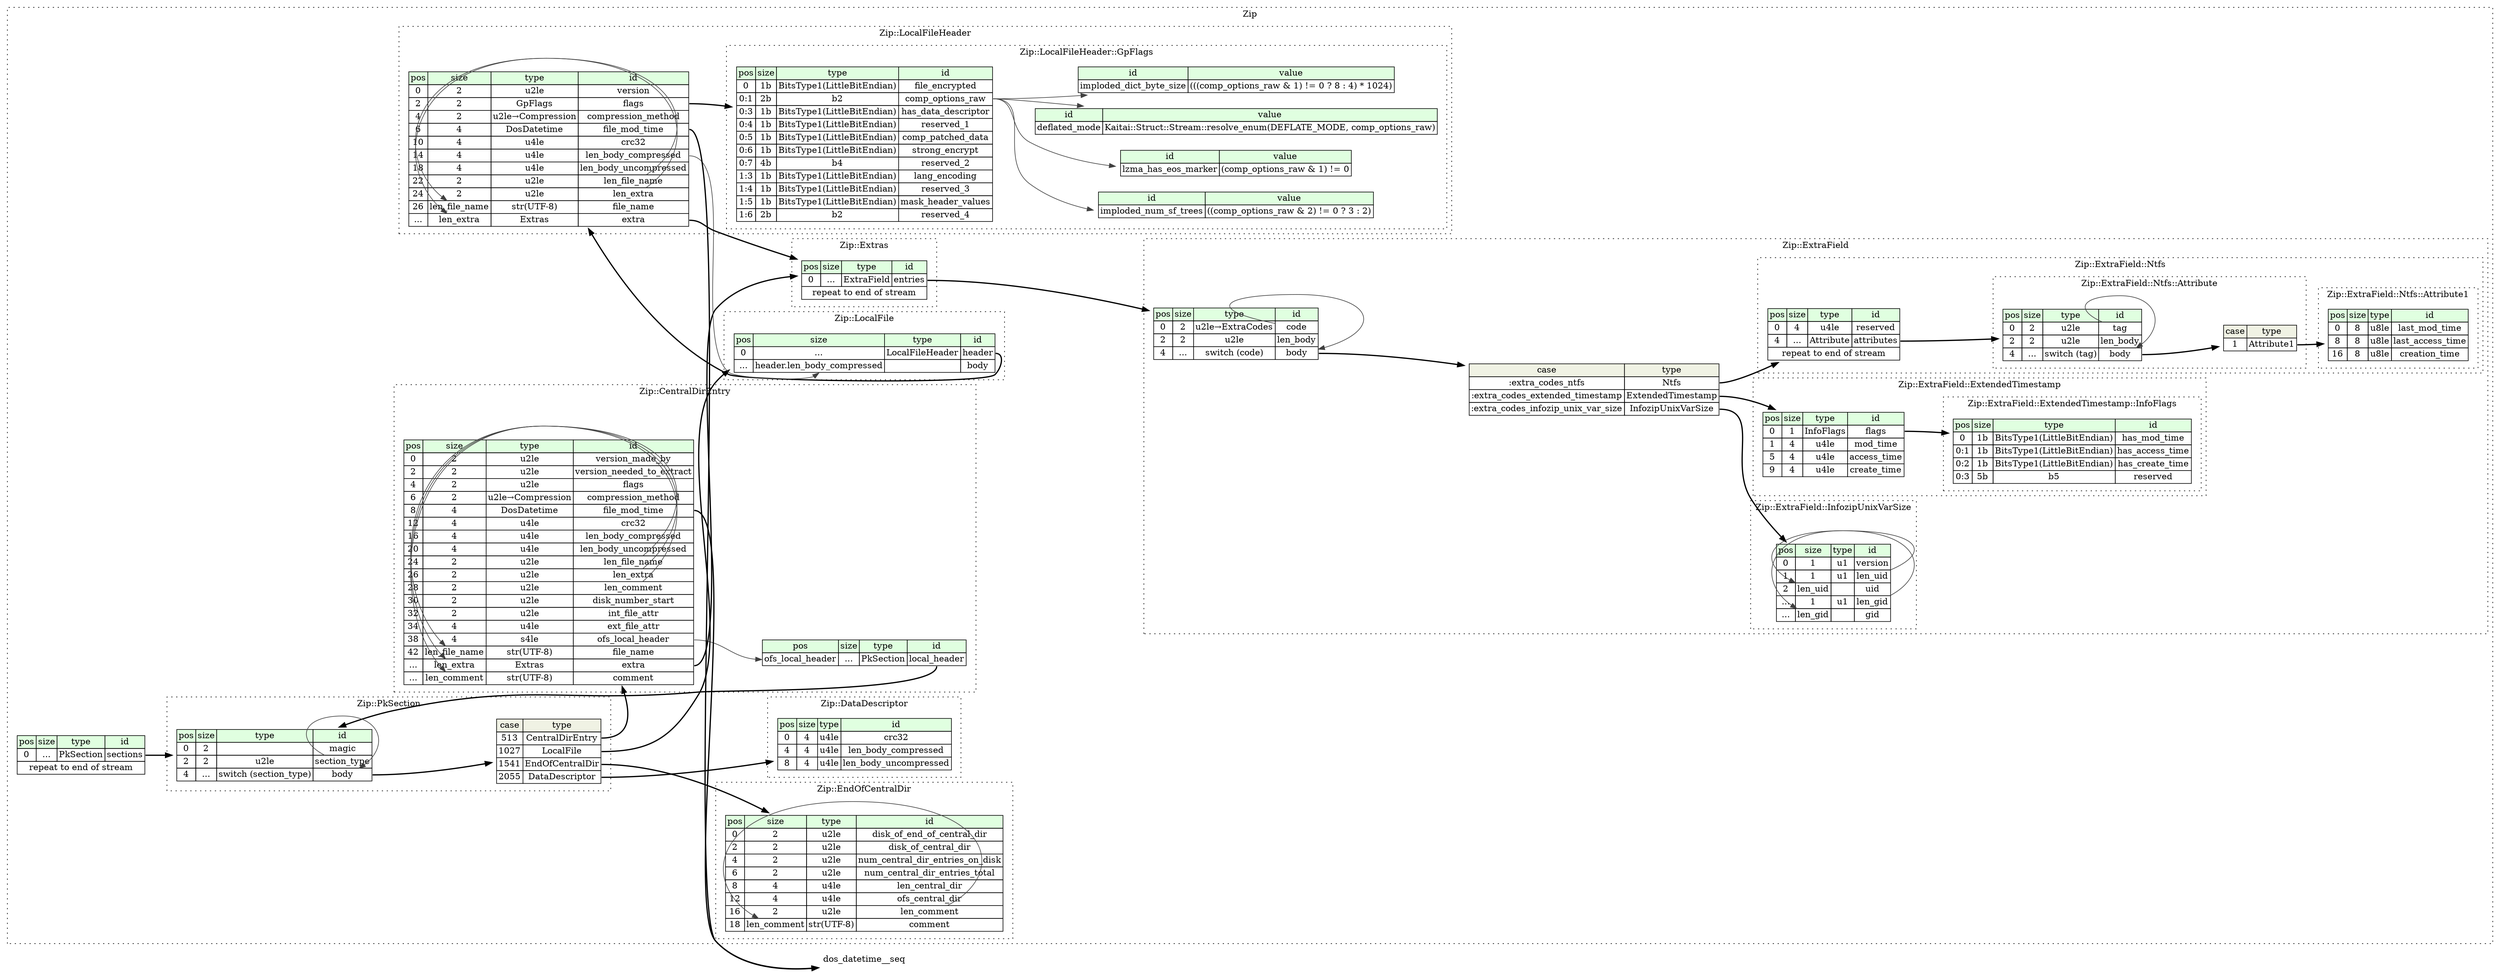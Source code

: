 digraph {
	rankdir=LR;
	node [shape=plaintext];
	subgraph cluster__zip {
		label="Zip";
		graph[style=dotted];

		zip__seq [label=<<TABLE BORDER="0" CELLBORDER="1" CELLSPACING="0">
			<TR><TD BGCOLOR="#E0FFE0">pos</TD><TD BGCOLOR="#E0FFE0">size</TD><TD BGCOLOR="#E0FFE0">type</TD><TD BGCOLOR="#E0FFE0">id</TD></TR>
			<TR><TD PORT="sections_pos">0</TD><TD PORT="sections_size">...</TD><TD>PkSection</TD><TD PORT="sections_type">sections</TD></TR>
			<TR><TD COLSPAN="4" PORT="sections__repeat">repeat to end of stream</TD></TR>
		</TABLE>>];
		subgraph cluster__local_file {
			label="Zip::LocalFile";
			graph[style=dotted];

			local_file__seq [label=<<TABLE BORDER="0" CELLBORDER="1" CELLSPACING="0">
				<TR><TD BGCOLOR="#E0FFE0">pos</TD><TD BGCOLOR="#E0FFE0">size</TD><TD BGCOLOR="#E0FFE0">type</TD><TD BGCOLOR="#E0FFE0">id</TD></TR>
				<TR><TD PORT="header_pos">0</TD><TD PORT="header_size">...</TD><TD>LocalFileHeader</TD><TD PORT="header_type">header</TD></TR>
				<TR><TD PORT="body_pos">...</TD><TD PORT="body_size">header.len_body_compressed</TD><TD></TD><TD PORT="body_type">body</TD></TR>
			</TABLE>>];
		}
		subgraph cluster__data_descriptor {
			label="Zip::DataDescriptor";
			graph[style=dotted];

			data_descriptor__seq [label=<<TABLE BORDER="0" CELLBORDER="1" CELLSPACING="0">
				<TR><TD BGCOLOR="#E0FFE0">pos</TD><TD BGCOLOR="#E0FFE0">size</TD><TD BGCOLOR="#E0FFE0">type</TD><TD BGCOLOR="#E0FFE0">id</TD></TR>
				<TR><TD PORT="crc32_pos">0</TD><TD PORT="crc32_size">4</TD><TD>u4le</TD><TD PORT="crc32_type">crc32</TD></TR>
				<TR><TD PORT="len_body_compressed_pos">4</TD><TD PORT="len_body_compressed_size">4</TD><TD>u4le</TD><TD PORT="len_body_compressed_type">len_body_compressed</TD></TR>
				<TR><TD PORT="len_body_uncompressed_pos">8</TD><TD PORT="len_body_uncompressed_size">4</TD><TD>u4le</TD><TD PORT="len_body_uncompressed_type">len_body_uncompressed</TD></TR>
			</TABLE>>];
		}
		subgraph cluster__extra_field {
			label="Zip::ExtraField";
			graph[style=dotted];

			extra_field__seq [label=<<TABLE BORDER="0" CELLBORDER="1" CELLSPACING="0">
				<TR><TD BGCOLOR="#E0FFE0">pos</TD><TD BGCOLOR="#E0FFE0">size</TD><TD BGCOLOR="#E0FFE0">type</TD><TD BGCOLOR="#E0FFE0">id</TD></TR>
				<TR><TD PORT="code_pos">0</TD><TD PORT="code_size">2</TD><TD>u2le→ExtraCodes</TD><TD PORT="code_type">code</TD></TR>
				<TR><TD PORT="len_body_pos">2</TD><TD PORT="len_body_size">2</TD><TD>u2le</TD><TD PORT="len_body_type">len_body</TD></TR>
				<TR><TD PORT="body_pos">4</TD><TD PORT="body_size">...</TD><TD>switch (code)</TD><TD PORT="body_type">body</TD></TR>
			</TABLE>>];
extra_field__seq_body_switch [label=<<TABLE BORDER="0" CELLBORDER="1" CELLSPACING="0">
	<TR><TD BGCOLOR="#F0F2E4">case</TD><TD BGCOLOR="#F0F2E4">type</TD></TR>
	<TR><TD>:extra_codes_ntfs</TD><TD PORT="case0">Ntfs</TD></TR>
	<TR><TD>:extra_codes_extended_timestamp</TD><TD PORT="case1">ExtendedTimestamp</TD></TR>
	<TR><TD>:extra_codes_infozip_unix_var_size</TD><TD PORT="case2">InfozipUnixVarSize</TD></TR>
</TABLE>>];
			subgraph cluster__ntfs {
				label="Zip::ExtraField::Ntfs";
				graph[style=dotted];

				ntfs__seq [label=<<TABLE BORDER="0" CELLBORDER="1" CELLSPACING="0">
					<TR><TD BGCOLOR="#E0FFE0">pos</TD><TD BGCOLOR="#E0FFE0">size</TD><TD BGCOLOR="#E0FFE0">type</TD><TD BGCOLOR="#E0FFE0">id</TD></TR>
					<TR><TD PORT="reserved_pos">0</TD><TD PORT="reserved_size">4</TD><TD>u4le</TD><TD PORT="reserved_type">reserved</TD></TR>
					<TR><TD PORT="attributes_pos">4</TD><TD PORT="attributes_size">...</TD><TD>Attribute</TD><TD PORT="attributes_type">attributes</TD></TR>
					<TR><TD COLSPAN="4" PORT="attributes__repeat">repeat to end of stream</TD></TR>
				</TABLE>>];
				subgraph cluster__attribute {
					label="Zip::ExtraField::Ntfs::Attribute";
					graph[style=dotted];

					attribute__seq [label=<<TABLE BORDER="0" CELLBORDER="1" CELLSPACING="0">
						<TR><TD BGCOLOR="#E0FFE0">pos</TD><TD BGCOLOR="#E0FFE0">size</TD><TD BGCOLOR="#E0FFE0">type</TD><TD BGCOLOR="#E0FFE0">id</TD></TR>
						<TR><TD PORT="tag_pos">0</TD><TD PORT="tag_size">2</TD><TD>u2le</TD><TD PORT="tag_type">tag</TD></TR>
						<TR><TD PORT="len_body_pos">2</TD><TD PORT="len_body_size">2</TD><TD>u2le</TD><TD PORT="len_body_type">len_body</TD></TR>
						<TR><TD PORT="body_pos">4</TD><TD PORT="body_size">...</TD><TD>switch (tag)</TD><TD PORT="body_type">body</TD></TR>
					</TABLE>>];
attribute__seq_body_switch [label=<<TABLE BORDER="0" CELLBORDER="1" CELLSPACING="0">
	<TR><TD BGCOLOR="#F0F2E4">case</TD><TD BGCOLOR="#F0F2E4">type</TD></TR>
	<TR><TD>1</TD><TD PORT="case0">Attribute1</TD></TR>
</TABLE>>];
				}
				subgraph cluster__attribute_1 {
					label="Zip::ExtraField::Ntfs::Attribute1";
					graph[style=dotted];

					attribute_1__seq [label=<<TABLE BORDER="0" CELLBORDER="1" CELLSPACING="0">
						<TR><TD BGCOLOR="#E0FFE0">pos</TD><TD BGCOLOR="#E0FFE0">size</TD><TD BGCOLOR="#E0FFE0">type</TD><TD BGCOLOR="#E0FFE0">id</TD></TR>
						<TR><TD PORT="last_mod_time_pos">0</TD><TD PORT="last_mod_time_size">8</TD><TD>u8le</TD><TD PORT="last_mod_time_type">last_mod_time</TD></TR>
						<TR><TD PORT="last_access_time_pos">8</TD><TD PORT="last_access_time_size">8</TD><TD>u8le</TD><TD PORT="last_access_time_type">last_access_time</TD></TR>
						<TR><TD PORT="creation_time_pos">16</TD><TD PORT="creation_time_size">8</TD><TD>u8le</TD><TD PORT="creation_time_type">creation_time</TD></TR>
					</TABLE>>];
				}
			}
			subgraph cluster__extended_timestamp {
				label="Zip::ExtraField::ExtendedTimestamp";
				graph[style=dotted];

				extended_timestamp__seq [label=<<TABLE BORDER="0" CELLBORDER="1" CELLSPACING="0">
					<TR><TD BGCOLOR="#E0FFE0">pos</TD><TD BGCOLOR="#E0FFE0">size</TD><TD BGCOLOR="#E0FFE0">type</TD><TD BGCOLOR="#E0FFE0">id</TD></TR>
					<TR><TD PORT="flags_pos">0</TD><TD PORT="flags_size">1</TD><TD>InfoFlags</TD><TD PORT="flags_type">flags</TD></TR>
					<TR><TD PORT="mod_time_pos">1</TD><TD PORT="mod_time_size">4</TD><TD>u4le</TD><TD PORT="mod_time_type">mod_time</TD></TR>
					<TR><TD PORT="access_time_pos">5</TD><TD PORT="access_time_size">4</TD><TD>u4le</TD><TD PORT="access_time_type">access_time</TD></TR>
					<TR><TD PORT="create_time_pos">9</TD><TD PORT="create_time_size">4</TD><TD>u4le</TD><TD PORT="create_time_type">create_time</TD></TR>
				</TABLE>>];
				subgraph cluster__info_flags {
					label="Zip::ExtraField::ExtendedTimestamp::InfoFlags";
					graph[style=dotted];

					info_flags__seq [label=<<TABLE BORDER="0" CELLBORDER="1" CELLSPACING="0">
						<TR><TD BGCOLOR="#E0FFE0">pos</TD><TD BGCOLOR="#E0FFE0">size</TD><TD BGCOLOR="#E0FFE0">type</TD><TD BGCOLOR="#E0FFE0">id</TD></TR>
						<TR><TD PORT="has_mod_time_pos">0</TD><TD PORT="has_mod_time_size">1b</TD><TD>BitsType1(LittleBitEndian)</TD><TD PORT="has_mod_time_type">has_mod_time</TD></TR>
						<TR><TD PORT="has_access_time_pos">0:1</TD><TD PORT="has_access_time_size">1b</TD><TD>BitsType1(LittleBitEndian)</TD><TD PORT="has_access_time_type">has_access_time</TD></TR>
						<TR><TD PORT="has_create_time_pos">0:2</TD><TD PORT="has_create_time_size">1b</TD><TD>BitsType1(LittleBitEndian)</TD><TD PORT="has_create_time_type">has_create_time</TD></TR>
						<TR><TD PORT="reserved_pos">0:3</TD><TD PORT="reserved_size">5b</TD><TD>b5</TD><TD PORT="reserved_type">reserved</TD></TR>
					</TABLE>>];
				}
			}
			subgraph cluster__infozip_unix_var_size {
				label="Zip::ExtraField::InfozipUnixVarSize";
				graph[style=dotted];

				infozip_unix_var_size__seq [label=<<TABLE BORDER="0" CELLBORDER="1" CELLSPACING="0">
					<TR><TD BGCOLOR="#E0FFE0">pos</TD><TD BGCOLOR="#E0FFE0">size</TD><TD BGCOLOR="#E0FFE0">type</TD><TD BGCOLOR="#E0FFE0">id</TD></TR>
					<TR><TD PORT="version_pos">0</TD><TD PORT="version_size">1</TD><TD>u1</TD><TD PORT="version_type">version</TD></TR>
					<TR><TD PORT="len_uid_pos">1</TD><TD PORT="len_uid_size">1</TD><TD>u1</TD><TD PORT="len_uid_type">len_uid</TD></TR>
					<TR><TD PORT="uid_pos">2</TD><TD PORT="uid_size">len_uid</TD><TD></TD><TD PORT="uid_type">uid</TD></TR>
					<TR><TD PORT="len_gid_pos">...</TD><TD PORT="len_gid_size">1</TD><TD>u1</TD><TD PORT="len_gid_type">len_gid</TD></TR>
					<TR><TD PORT="gid_pos">...</TD><TD PORT="gid_size">len_gid</TD><TD></TD><TD PORT="gid_type">gid</TD></TR>
				</TABLE>>];
			}
		}
		subgraph cluster__central_dir_entry {
			label="Zip::CentralDirEntry";
			graph[style=dotted];

			central_dir_entry__seq [label=<<TABLE BORDER="0" CELLBORDER="1" CELLSPACING="0">
				<TR><TD BGCOLOR="#E0FFE0">pos</TD><TD BGCOLOR="#E0FFE0">size</TD><TD BGCOLOR="#E0FFE0">type</TD><TD BGCOLOR="#E0FFE0">id</TD></TR>
				<TR><TD PORT="version_made_by_pos">0</TD><TD PORT="version_made_by_size">2</TD><TD>u2le</TD><TD PORT="version_made_by_type">version_made_by</TD></TR>
				<TR><TD PORT="version_needed_to_extract_pos">2</TD><TD PORT="version_needed_to_extract_size">2</TD><TD>u2le</TD><TD PORT="version_needed_to_extract_type">version_needed_to_extract</TD></TR>
				<TR><TD PORT="flags_pos">4</TD><TD PORT="flags_size">2</TD><TD>u2le</TD><TD PORT="flags_type">flags</TD></TR>
				<TR><TD PORT="compression_method_pos">6</TD><TD PORT="compression_method_size">2</TD><TD>u2le→Compression</TD><TD PORT="compression_method_type">compression_method</TD></TR>
				<TR><TD PORT="file_mod_time_pos">8</TD><TD PORT="file_mod_time_size">4</TD><TD>DosDatetime</TD><TD PORT="file_mod_time_type">file_mod_time</TD></TR>
				<TR><TD PORT="crc32_pos">12</TD><TD PORT="crc32_size">4</TD><TD>u4le</TD><TD PORT="crc32_type">crc32</TD></TR>
				<TR><TD PORT="len_body_compressed_pos">16</TD><TD PORT="len_body_compressed_size">4</TD><TD>u4le</TD><TD PORT="len_body_compressed_type">len_body_compressed</TD></TR>
				<TR><TD PORT="len_body_uncompressed_pos">20</TD><TD PORT="len_body_uncompressed_size">4</TD><TD>u4le</TD><TD PORT="len_body_uncompressed_type">len_body_uncompressed</TD></TR>
				<TR><TD PORT="len_file_name_pos">24</TD><TD PORT="len_file_name_size">2</TD><TD>u2le</TD><TD PORT="len_file_name_type">len_file_name</TD></TR>
				<TR><TD PORT="len_extra_pos">26</TD><TD PORT="len_extra_size">2</TD><TD>u2le</TD><TD PORT="len_extra_type">len_extra</TD></TR>
				<TR><TD PORT="len_comment_pos">28</TD><TD PORT="len_comment_size">2</TD><TD>u2le</TD><TD PORT="len_comment_type">len_comment</TD></TR>
				<TR><TD PORT="disk_number_start_pos">30</TD><TD PORT="disk_number_start_size">2</TD><TD>u2le</TD><TD PORT="disk_number_start_type">disk_number_start</TD></TR>
				<TR><TD PORT="int_file_attr_pos">32</TD><TD PORT="int_file_attr_size">2</TD><TD>u2le</TD><TD PORT="int_file_attr_type">int_file_attr</TD></TR>
				<TR><TD PORT="ext_file_attr_pos">34</TD><TD PORT="ext_file_attr_size">4</TD><TD>u4le</TD><TD PORT="ext_file_attr_type">ext_file_attr</TD></TR>
				<TR><TD PORT="ofs_local_header_pos">38</TD><TD PORT="ofs_local_header_size">4</TD><TD>s4le</TD><TD PORT="ofs_local_header_type">ofs_local_header</TD></TR>
				<TR><TD PORT="file_name_pos">42</TD><TD PORT="file_name_size">len_file_name</TD><TD>str(UTF-8)</TD><TD PORT="file_name_type">file_name</TD></TR>
				<TR><TD PORT="extra_pos">...</TD><TD PORT="extra_size">len_extra</TD><TD>Extras</TD><TD PORT="extra_type">extra</TD></TR>
				<TR><TD PORT="comment_pos">...</TD><TD PORT="comment_size">len_comment</TD><TD>str(UTF-8)</TD><TD PORT="comment_type">comment</TD></TR>
			</TABLE>>];
			central_dir_entry__inst__local_header [label=<<TABLE BORDER="0" CELLBORDER="1" CELLSPACING="0">
				<TR><TD BGCOLOR="#E0FFE0">pos</TD><TD BGCOLOR="#E0FFE0">size</TD><TD BGCOLOR="#E0FFE0">type</TD><TD BGCOLOR="#E0FFE0">id</TD></TR>
				<TR><TD PORT="local_header_pos">ofs_local_header</TD><TD PORT="local_header_size">...</TD><TD>PkSection</TD><TD PORT="local_header_type">local_header</TD></TR>
			</TABLE>>];
		}
		subgraph cluster__pk_section {
			label="Zip::PkSection";
			graph[style=dotted];

			pk_section__seq [label=<<TABLE BORDER="0" CELLBORDER="1" CELLSPACING="0">
				<TR><TD BGCOLOR="#E0FFE0">pos</TD><TD BGCOLOR="#E0FFE0">size</TD><TD BGCOLOR="#E0FFE0">type</TD><TD BGCOLOR="#E0FFE0">id</TD></TR>
				<TR><TD PORT="magic_pos">0</TD><TD PORT="magic_size">2</TD><TD></TD><TD PORT="magic_type">magic</TD></TR>
				<TR><TD PORT="section_type_pos">2</TD><TD PORT="section_type_size">2</TD><TD>u2le</TD><TD PORT="section_type_type">section_type</TD></TR>
				<TR><TD PORT="body_pos">4</TD><TD PORT="body_size">...</TD><TD>switch (section_type)</TD><TD PORT="body_type">body</TD></TR>
			</TABLE>>];
pk_section__seq_body_switch [label=<<TABLE BORDER="0" CELLBORDER="1" CELLSPACING="0">
	<TR><TD BGCOLOR="#F0F2E4">case</TD><TD BGCOLOR="#F0F2E4">type</TD></TR>
	<TR><TD>513</TD><TD PORT="case0">CentralDirEntry</TD></TR>
	<TR><TD>1027</TD><TD PORT="case1">LocalFile</TD></TR>
	<TR><TD>1541</TD><TD PORT="case2">EndOfCentralDir</TD></TR>
	<TR><TD>2055</TD><TD PORT="case3">DataDescriptor</TD></TR>
</TABLE>>];
		}
		subgraph cluster__extras {
			label="Zip::Extras";
			graph[style=dotted];

			extras__seq [label=<<TABLE BORDER="0" CELLBORDER="1" CELLSPACING="0">
				<TR><TD BGCOLOR="#E0FFE0">pos</TD><TD BGCOLOR="#E0FFE0">size</TD><TD BGCOLOR="#E0FFE0">type</TD><TD BGCOLOR="#E0FFE0">id</TD></TR>
				<TR><TD PORT="entries_pos">0</TD><TD PORT="entries_size">...</TD><TD>ExtraField</TD><TD PORT="entries_type">entries</TD></TR>
				<TR><TD COLSPAN="4" PORT="entries__repeat">repeat to end of stream</TD></TR>
			</TABLE>>];
		}
		subgraph cluster__local_file_header {
			label="Zip::LocalFileHeader";
			graph[style=dotted];

			local_file_header__seq [label=<<TABLE BORDER="0" CELLBORDER="1" CELLSPACING="0">
				<TR><TD BGCOLOR="#E0FFE0">pos</TD><TD BGCOLOR="#E0FFE0">size</TD><TD BGCOLOR="#E0FFE0">type</TD><TD BGCOLOR="#E0FFE0">id</TD></TR>
				<TR><TD PORT="version_pos">0</TD><TD PORT="version_size">2</TD><TD>u2le</TD><TD PORT="version_type">version</TD></TR>
				<TR><TD PORT="flags_pos">2</TD><TD PORT="flags_size">2</TD><TD>GpFlags</TD><TD PORT="flags_type">flags</TD></TR>
				<TR><TD PORT="compression_method_pos">4</TD><TD PORT="compression_method_size">2</TD><TD>u2le→Compression</TD><TD PORT="compression_method_type">compression_method</TD></TR>
				<TR><TD PORT="file_mod_time_pos">6</TD><TD PORT="file_mod_time_size">4</TD><TD>DosDatetime</TD><TD PORT="file_mod_time_type">file_mod_time</TD></TR>
				<TR><TD PORT="crc32_pos">10</TD><TD PORT="crc32_size">4</TD><TD>u4le</TD><TD PORT="crc32_type">crc32</TD></TR>
				<TR><TD PORT="len_body_compressed_pos">14</TD><TD PORT="len_body_compressed_size">4</TD><TD>u4le</TD><TD PORT="len_body_compressed_type">len_body_compressed</TD></TR>
				<TR><TD PORT="len_body_uncompressed_pos">18</TD><TD PORT="len_body_uncompressed_size">4</TD><TD>u4le</TD><TD PORT="len_body_uncompressed_type">len_body_uncompressed</TD></TR>
				<TR><TD PORT="len_file_name_pos">22</TD><TD PORT="len_file_name_size">2</TD><TD>u2le</TD><TD PORT="len_file_name_type">len_file_name</TD></TR>
				<TR><TD PORT="len_extra_pos">24</TD><TD PORT="len_extra_size">2</TD><TD>u2le</TD><TD PORT="len_extra_type">len_extra</TD></TR>
				<TR><TD PORT="file_name_pos">26</TD><TD PORT="file_name_size">len_file_name</TD><TD>str(UTF-8)</TD><TD PORT="file_name_type">file_name</TD></TR>
				<TR><TD PORT="extra_pos">...</TD><TD PORT="extra_size">len_extra</TD><TD>Extras</TD><TD PORT="extra_type">extra</TD></TR>
			</TABLE>>];
			subgraph cluster__gp_flags {
				label="Zip::LocalFileHeader::GpFlags";
				graph[style=dotted];

				gp_flags__seq [label=<<TABLE BORDER="0" CELLBORDER="1" CELLSPACING="0">
					<TR><TD BGCOLOR="#E0FFE0">pos</TD><TD BGCOLOR="#E0FFE0">size</TD><TD BGCOLOR="#E0FFE0">type</TD><TD BGCOLOR="#E0FFE0">id</TD></TR>
					<TR><TD PORT="file_encrypted_pos">0</TD><TD PORT="file_encrypted_size">1b</TD><TD>BitsType1(LittleBitEndian)</TD><TD PORT="file_encrypted_type">file_encrypted</TD></TR>
					<TR><TD PORT="comp_options_raw_pos">0:1</TD><TD PORT="comp_options_raw_size">2b</TD><TD>b2</TD><TD PORT="comp_options_raw_type">comp_options_raw</TD></TR>
					<TR><TD PORT="has_data_descriptor_pos">0:3</TD><TD PORT="has_data_descriptor_size">1b</TD><TD>BitsType1(LittleBitEndian)</TD><TD PORT="has_data_descriptor_type">has_data_descriptor</TD></TR>
					<TR><TD PORT="reserved_1_pos">0:4</TD><TD PORT="reserved_1_size">1b</TD><TD>BitsType1(LittleBitEndian)</TD><TD PORT="reserved_1_type">reserved_1</TD></TR>
					<TR><TD PORT="comp_patched_data_pos">0:5</TD><TD PORT="comp_patched_data_size">1b</TD><TD>BitsType1(LittleBitEndian)</TD><TD PORT="comp_patched_data_type">comp_patched_data</TD></TR>
					<TR><TD PORT="strong_encrypt_pos">0:6</TD><TD PORT="strong_encrypt_size">1b</TD><TD>BitsType1(LittleBitEndian)</TD><TD PORT="strong_encrypt_type">strong_encrypt</TD></TR>
					<TR><TD PORT="reserved_2_pos">0:7</TD><TD PORT="reserved_2_size">4b</TD><TD>b4</TD><TD PORT="reserved_2_type">reserved_2</TD></TR>
					<TR><TD PORT="lang_encoding_pos">1:3</TD><TD PORT="lang_encoding_size">1b</TD><TD>BitsType1(LittleBitEndian)</TD><TD PORT="lang_encoding_type">lang_encoding</TD></TR>
					<TR><TD PORT="reserved_3_pos">1:4</TD><TD PORT="reserved_3_size">1b</TD><TD>BitsType1(LittleBitEndian)</TD><TD PORT="reserved_3_type">reserved_3</TD></TR>
					<TR><TD PORT="mask_header_values_pos">1:5</TD><TD PORT="mask_header_values_size">1b</TD><TD>BitsType1(LittleBitEndian)</TD><TD PORT="mask_header_values_type">mask_header_values</TD></TR>
					<TR><TD PORT="reserved_4_pos">1:6</TD><TD PORT="reserved_4_size">2b</TD><TD>b2</TD><TD PORT="reserved_4_type">reserved_4</TD></TR>
				</TABLE>>];
				gp_flags__inst__deflated_mode [label=<<TABLE BORDER="0" CELLBORDER="1" CELLSPACING="0">
					<TR><TD BGCOLOR="#E0FFE0">id</TD><TD BGCOLOR="#E0FFE0">value</TD></TR>
					<TR><TD>deflated_mode</TD><TD>Kaitai::Struct::Stream::resolve_enum(DEFLATE_MODE, comp_options_raw)</TD></TR>
				</TABLE>>];
				gp_flags__inst__imploded_dict_byte_size [label=<<TABLE BORDER="0" CELLBORDER="1" CELLSPACING="0">
					<TR><TD BGCOLOR="#E0FFE0">id</TD><TD BGCOLOR="#E0FFE0">value</TD></TR>
					<TR><TD>imploded_dict_byte_size</TD><TD>(((comp_options_raw &amp; 1) != 0 ? 8 : 4) * 1024)</TD></TR>
				</TABLE>>];
				gp_flags__inst__imploded_num_sf_trees [label=<<TABLE BORDER="0" CELLBORDER="1" CELLSPACING="0">
					<TR><TD BGCOLOR="#E0FFE0">id</TD><TD BGCOLOR="#E0FFE0">value</TD></TR>
					<TR><TD>imploded_num_sf_trees</TD><TD>((comp_options_raw &amp; 2) != 0 ? 3 : 2)</TD></TR>
				</TABLE>>];
				gp_flags__inst__lzma_has_eos_marker [label=<<TABLE BORDER="0" CELLBORDER="1" CELLSPACING="0">
					<TR><TD BGCOLOR="#E0FFE0">id</TD><TD BGCOLOR="#E0FFE0">value</TD></TR>
					<TR><TD>lzma_has_eos_marker</TD><TD>(comp_options_raw &amp; 1) != 0</TD></TR>
				</TABLE>>];
			}
		}
		subgraph cluster__end_of_central_dir {
			label="Zip::EndOfCentralDir";
			graph[style=dotted];

			end_of_central_dir__seq [label=<<TABLE BORDER="0" CELLBORDER="1" CELLSPACING="0">
				<TR><TD BGCOLOR="#E0FFE0">pos</TD><TD BGCOLOR="#E0FFE0">size</TD><TD BGCOLOR="#E0FFE0">type</TD><TD BGCOLOR="#E0FFE0">id</TD></TR>
				<TR><TD PORT="disk_of_end_of_central_dir_pos">0</TD><TD PORT="disk_of_end_of_central_dir_size">2</TD><TD>u2le</TD><TD PORT="disk_of_end_of_central_dir_type">disk_of_end_of_central_dir</TD></TR>
				<TR><TD PORT="disk_of_central_dir_pos">2</TD><TD PORT="disk_of_central_dir_size">2</TD><TD>u2le</TD><TD PORT="disk_of_central_dir_type">disk_of_central_dir</TD></TR>
				<TR><TD PORT="num_central_dir_entries_on_disk_pos">4</TD><TD PORT="num_central_dir_entries_on_disk_size">2</TD><TD>u2le</TD><TD PORT="num_central_dir_entries_on_disk_type">num_central_dir_entries_on_disk</TD></TR>
				<TR><TD PORT="num_central_dir_entries_total_pos">6</TD><TD PORT="num_central_dir_entries_total_size">2</TD><TD>u2le</TD><TD PORT="num_central_dir_entries_total_type">num_central_dir_entries_total</TD></TR>
				<TR><TD PORT="len_central_dir_pos">8</TD><TD PORT="len_central_dir_size">4</TD><TD>u4le</TD><TD PORT="len_central_dir_type">len_central_dir</TD></TR>
				<TR><TD PORT="ofs_central_dir_pos">12</TD><TD PORT="ofs_central_dir_size">4</TD><TD>u4le</TD><TD PORT="ofs_central_dir_type">ofs_central_dir</TD></TR>
				<TR><TD PORT="len_comment_pos">16</TD><TD PORT="len_comment_size">2</TD><TD>u2le</TD><TD PORT="len_comment_type">len_comment</TD></TR>
				<TR><TD PORT="comment_pos">18</TD><TD PORT="comment_size">len_comment</TD><TD>str(UTF-8)</TD><TD PORT="comment_type">comment</TD></TR>
			</TABLE>>];
		}
	}
	zip__seq:sections_type -> pk_section__seq [style=bold];
	local_file__seq:header_type -> local_file_header__seq [style=bold];
	local_file_header__seq:len_body_compressed_type -> local_file__seq:body_size [color="#404040"];
	extra_field__seq:body_type -> extra_field__seq_body_switch [style=bold];
	extra_field__seq_body_switch:case0 -> ntfs__seq [style=bold];
	extra_field__seq_body_switch:case1 -> extended_timestamp__seq [style=bold];
	extra_field__seq_body_switch:case2 -> infozip_unix_var_size__seq [style=bold];
	extra_field__seq:code_type -> extra_field__seq:body_type [color="#404040"];
	ntfs__seq:attributes_type -> attribute__seq [style=bold];
	attribute__seq:body_type -> attribute__seq_body_switch [style=bold];
	attribute__seq_body_switch:case0 -> attribute_1__seq [style=bold];
	attribute__seq:tag_type -> attribute__seq:body_type [color="#404040"];
	extended_timestamp__seq:flags_type -> info_flags__seq [style=bold];
	infozip_unix_var_size__seq:len_uid_type -> infozip_unix_var_size__seq:uid_size [color="#404040"];
	infozip_unix_var_size__seq:len_gid_type -> infozip_unix_var_size__seq:gid_size [color="#404040"];
	central_dir_entry__seq:file_mod_time_type -> dos_datetime__seq [style=bold];
	central_dir_entry__seq:len_file_name_type -> central_dir_entry__seq:file_name_size [color="#404040"];
	central_dir_entry__seq:len_extra_type -> central_dir_entry__seq:extra_size [color="#404040"];
	central_dir_entry__seq:extra_type -> extras__seq [style=bold];
	central_dir_entry__seq:len_comment_type -> central_dir_entry__seq:comment_size [color="#404040"];
	central_dir_entry__seq:ofs_local_header_type -> central_dir_entry__inst__local_header:local_header_pos [color="#404040"];
	central_dir_entry__inst__local_header:local_header_type -> pk_section__seq [style=bold];
	pk_section__seq:body_type -> pk_section__seq_body_switch [style=bold];
	pk_section__seq_body_switch:case0 -> central_dir_entry__seq [style=bold];
	pk_section__seq_body_switch:case1 -> local_file__seq [style=bold];
	pk_section__seq_body_switch:case2 -> end_of_central_dir__seq [style=bold];
	pk_section__seq_body_switch:case3 -> data_descriptor__seq [style=bold];
	pk_section__seq:section_type_type -> pk_section__seq:body_type [color="#404040"];
	extras__seq:entries_type -> extra_field__seq [style=bold];
	local_file_header__seq:flags_type -> gp_flags__seq [style=bold];
	local_file_header__seq:file_mod_time_type -> dos_datetime__seq [style=bold];
	local_file_header__seq:len_file_name_type -> local_file_header__seq:file_name_size [color="#404040"];
	local_file_header__seq:len_extra_type -> local_file_header__seq:extra_size [color="#404040"];
	local_file_header__seq:extra_type -> extras__seq [style=bold];
	gp_flags__seq:comp_options_raw_type -> gp_flags__inst__deflated_mode [color="#404040"];
	gp_flags__seq:comp_options_raw_type -> gp_flags__inst__imploded_dict_byte_size [color="#404040"];
	gp_flags__seq:comp_options_raw_type -> gp_flags__inst__imploded_num_sf_trees [color="#404040"];
	gp_flags__seq:comp_options_raw_type -> gp_flags__inst__lzma_has_eos_marker [color="#404040"];
	end_of_central_dir__seq:len_comment_type -> end_of_central_dir__seq:comment_size [color="#404040"];
}
